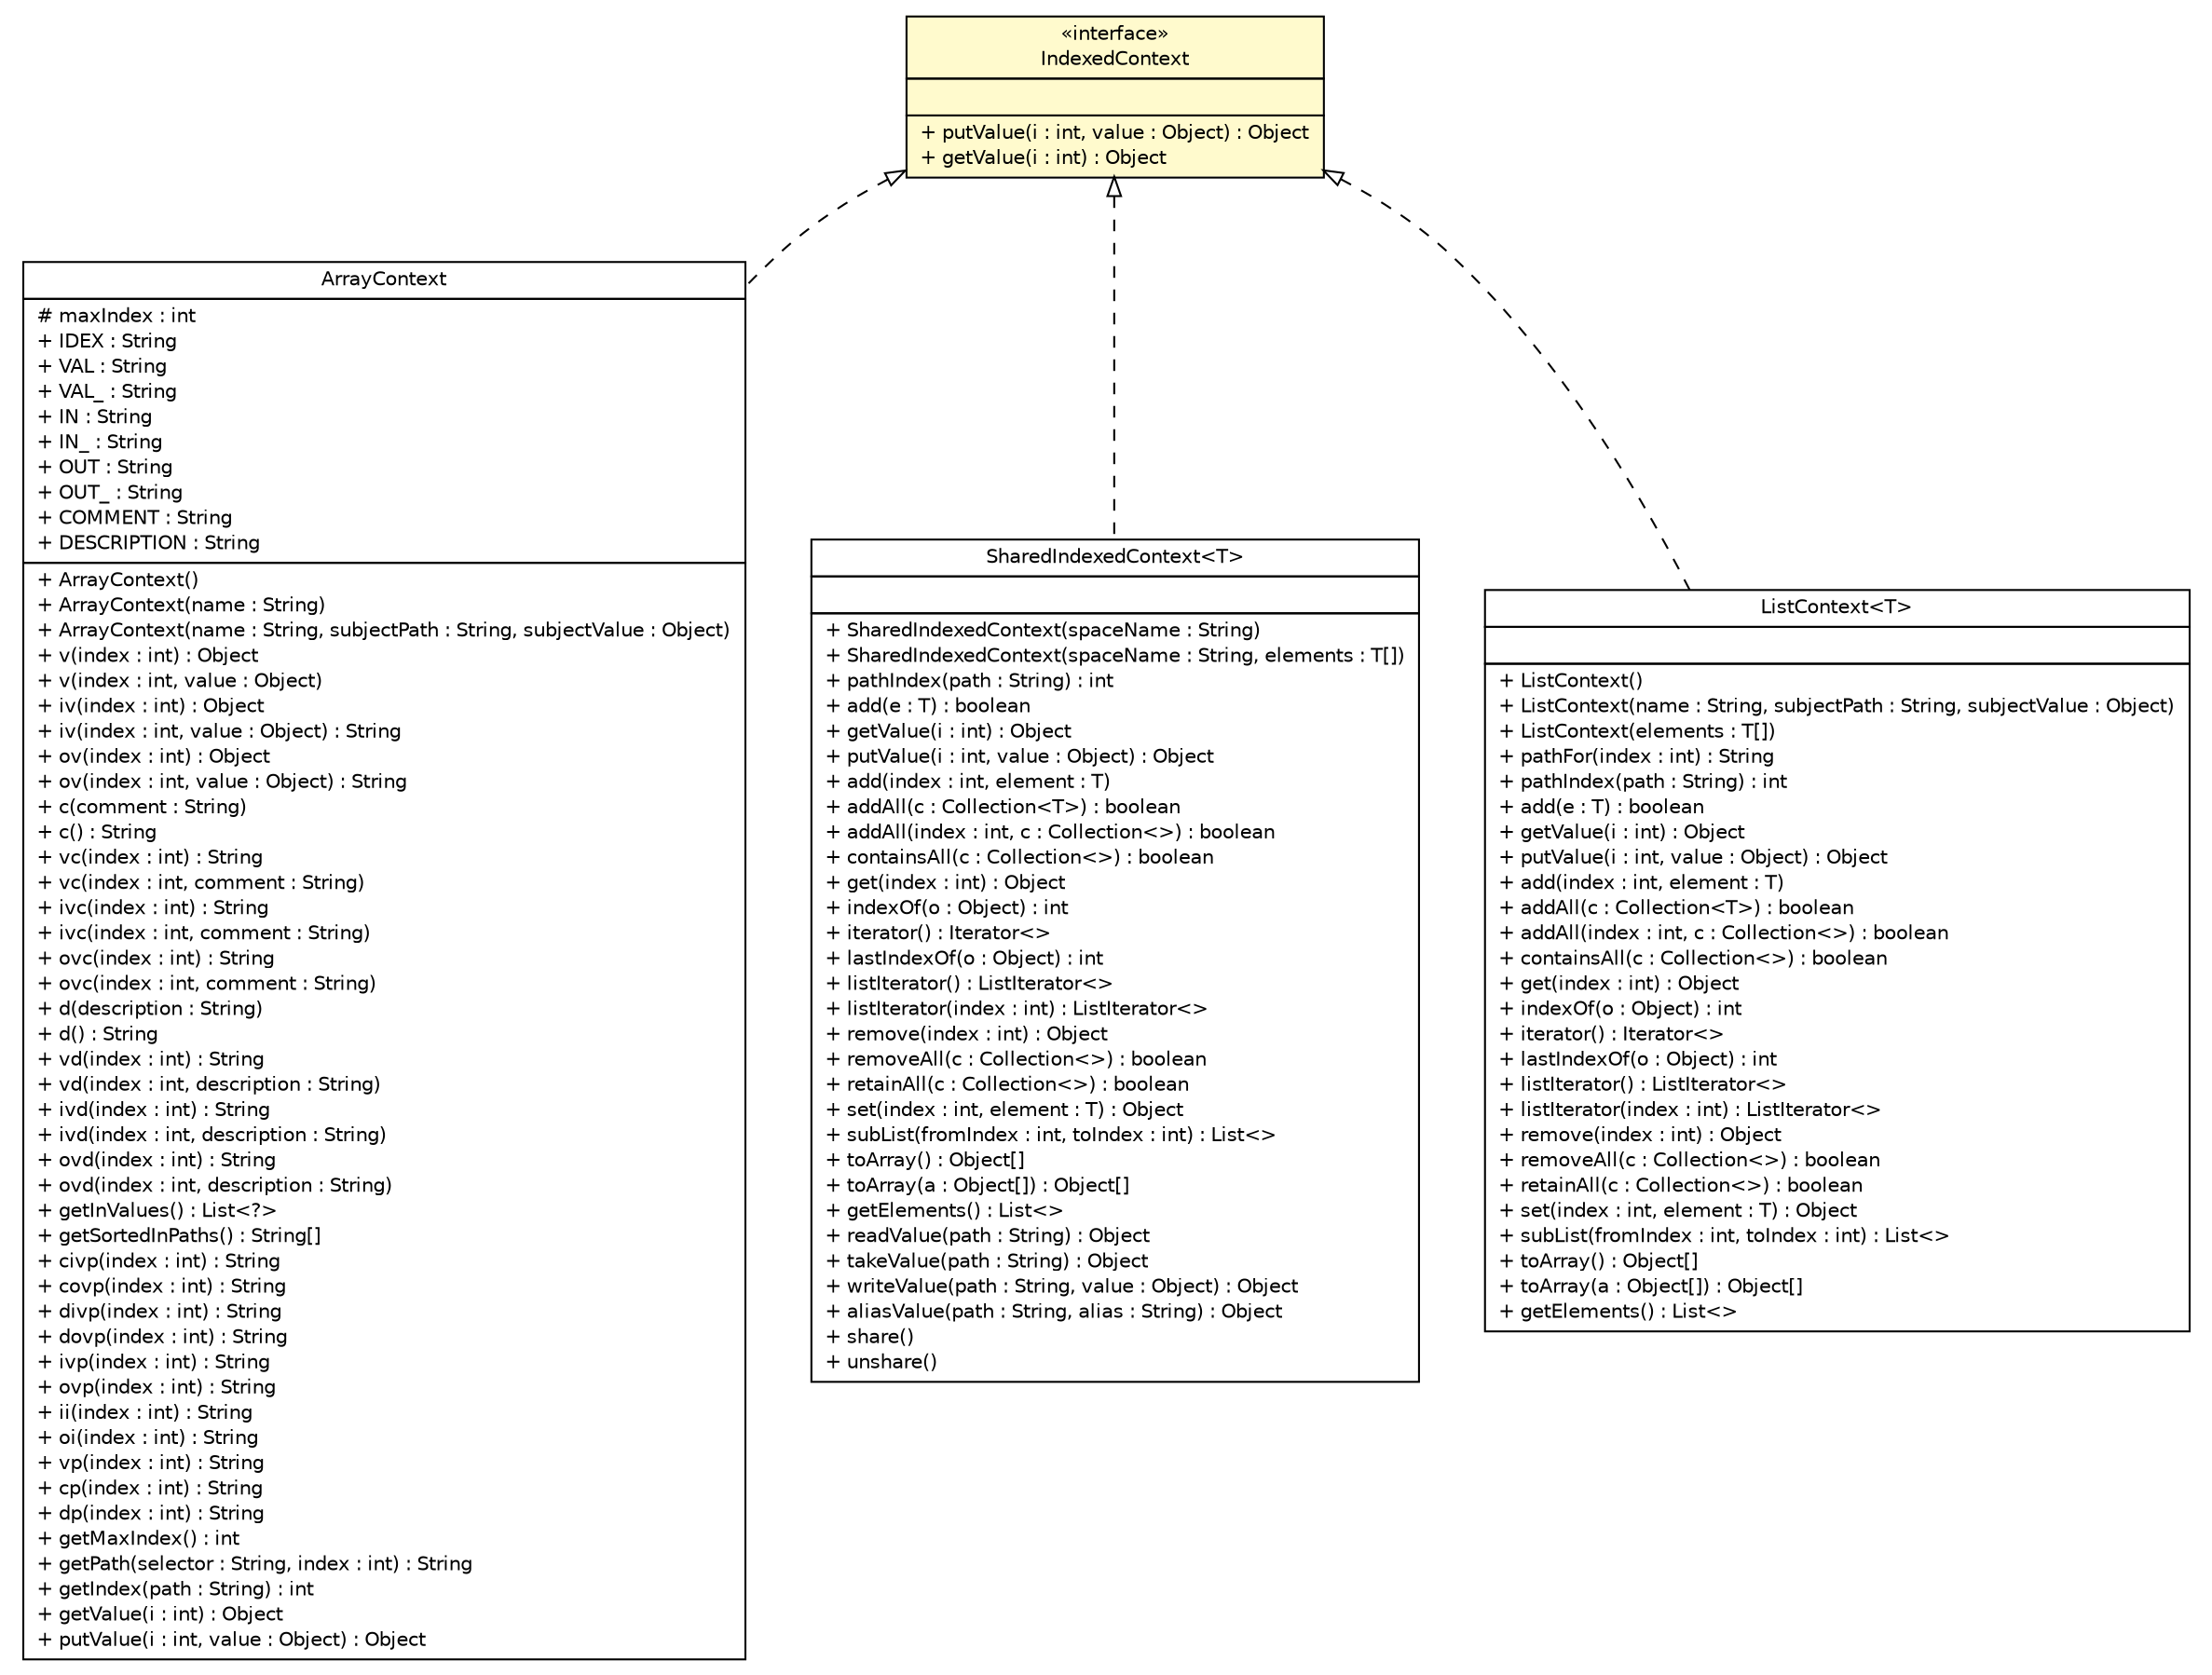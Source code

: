 #!/usr/local/bin/dot
#
# Class diagram 
# Generated by UMLGraph version R5_6 (http://www.umlgraph.org/)
#

digraph G {
	edge [fontname="Helvetica",fontsize=10,labelfontname="Helvetica",labelfontsize=10];
	node [fontname="Helvetica",fontsize=10,shape=plaintext];
	nodesep=0.25;
	ranksep=0.5;
	// sorcer.service.IndexedContext
	c278022 [label=<<table title="sorcer.service.IndexedContext" border="0" cellborder="1" cellspacing="0" cellpadding="2" port="p" bgcolor="lemonChiffon" href="./IndexedContext.html">
		<tr><td><table border="0" cellspacing="0" cellpadding="1">
<tr><td align="center" balign="center"> &#171;interface&#187; </td></tr>
<tr><td align="center" balign="center"> IndexedContext </td></tr>
		</table></td></tr>
		<tr><td><table border="0" cellspacing="0" cellpadding="1">
<tr><td align="left" balign="left">  </td></tr>
		</table></td></tr>
		<tr><td><table border="0" cellspacing="0" cellpadding="1">
<tr><td align="left" balign="left"> + putValue(i : int, value : Object) : Object </td></tr>
<tr><td align="left" balign="left"> + getValue(i : int) : Object </td></tr>
		</table></td></tr>
		</table>>, URL="./IndexedContext.html", fontname="Helvetica", fontcolor="black", fontsize=10.0];
	// sorcer.core.context.ArrayContext
	c278112 [label=<<table title="sorcer.core.context.ArrayContext" border="0" cellborder="1" cellspacing="0" cellpadding="2" port="p" href="../core/context/ArrayContext.html">
		<tr><td><table border="0" cellspacing="0" cellpadding="1">
<tr><td align="center" balign="center"> ArrayContext </td></tr>
		</table></td></tr>
		<tr><td><table border="0" cellspacing="0" cellpadding="1">
<tr><td align="left" balign="left"> # maxIndex : int </td></tr>
<tr><td align="left" balign="left"> + IDEX : String </td></tr>
<tr><td align="left" balign="left"> + VAL : String </td></tr>
<tr><td align="left" balign="left"> + VAL_ : String </td></tr>
<tr><td align="left" balign="left"> + IN : String </td></tr>
<tr><td align="left" balign="left"> + IN_ : String </td></tr>
<tr><td align="left" balign="left"> + OUT : String </td></tr>
<tr><td align="left" balign="left"> + OUT_ : String </td></tr>
<tr><td align="left" balign="left"> + COMMENT : String </td></tr>
<tr><td align="left" balign="left"> + DESCRIPTION : String </td></tr>
		</table></td></tr>
		<tr><td><table border="0" cellspacing="0" cellpadding="1">
<tr><td align="left" balign="left"> + ArrayContext() </td></tr>
<tr><td align="left" balign="left"> + ArrayContext(name : String) </td></tr>
<tr><td align="left" balign="left"> + ArrayContext(name : String, subjectPath : String, subjectValue : Object) </td></tr>
<tr><td align="left" balign="left"> + v(index : int) : Object </td></tr>
<tr><td align="left" balign="left"> + v(index : int, value : Object) </td></tr>
<tr><td align="left" balign="left"> + iv(index : int) : Object </td></tr>
<tr><td align="left" balign="left"> + iv(index : int, value : Object) : String </td></tr>
<tr><td align="left" balign="left"> + ov(index : int) : Object </td></tr>
<tr><td align="left" balign="left"> + ov(index : int, value : Object) : String </td></tr>
<tr><td align="left" balign="left"> + c(comment : String) </td></tr>
<tr><td align="left" balign="left"> + c() : String </td></tr>
<tr><td align="left" balign="left"> + vc(index : int) : String </td></tr>
<tr><td align="left" balign="left"> + vc(index : int, comment : String) </td></tr>
<tr><td align="left" balign="left"> + ivc(index : int) : String </td></tr>
<tr><td align="left" balign="left"> + ivc(index : int, comment : String) </td></tr>
<tr><td align="left" balign="left"> + ovc(index : int) : String </td></tr>
<tr><td align="left" balign="left"> + ovc(index : int, comment : String) </td></tr>
<tr><td align="left" balign="left"> + d(description : String) </td></tr>
<tr><td align="left" balign="left"> + d() : String </td></tr>
<tr><td align="left" balign="left"> + vd(index : int) : String </td></tr>
<tr><td align="left" balign="left"> + vd(index : int, description : String) </td></tr>
<tr><td align="left" balign="left"> + ivd(index : int) : String </td></tr>
<tr><td align="left" balign="left"> + ivd(index : int, description : String) </td></tr>
<tr><td align="left" balign="left"> + ovd(index : int) : String </td></tr>
<tr><td align="left" balign="left"> + ovd(index : int, description : String) </td></tr>
<tr><td align="left" balign="left"> + getInValues() : List&lt;?&gt; </td></tr>
<tr><td align="left" balign="left"> + getSortedInPaths() : String[] </td></tr>
<tr><td align="left" balign="left"> + civp(index : int) : String </td></tr>
<tr><td align="left" balign="left"> + covp(index : int) : String </td></tr>
<tr><td align="left" balign="left"> + divp(index : int) : String </td></tr>
<tr><td align="left" balign="left"> + dovp(index : int) : String </td></tr>
<tr><td align="left" balign="left"> + ivp(index : int) : String </td></tr>
<tr><td align="left" balign="left"> + ovp(index : int) : String </td></tr>
<tr><td align="left" balign="left"> + ii(index : int) : String </td></tr>
<tr><td align="left" balign="left"> + oi(index : int) : String </td></tr>
<tr><td align="left" balign="left"> + vp(index : int) : String </td></tr>
<tr><td align="left" balign="left"> + cp(index : int) : String </td></tr>
<tr><td align="left" balign="left"> + dp(index : int) : String </td></tr>
<tr><td align="left" balign="left"> + getMaxIndex() : int </td></tr>
<tr><td align="left" balign="left"> + getPath(selector : String, index : int) : String </td></tr>
<tr><td align="left" balign="left"> + getIndex(path : String) : int </td></tr>
<tr><td align="left" balign="left"> + getValue(i : int) : Object </td></tr>
<tr><td align="left" balign="left"> + putValue(i : int, value : Object) : Object </td></tr>
		</table></td></tr>
		</table>>, URL="../core/context/ArrayContext.html", fontname="Helvetica", fontcolor="black", fontsize=10.0];
	// sorcer.core.context.SharedIndexedContext<T>
	c278115 [label=<<table title="sorcer.core.context.SharedIndexedContext" border="0" cellborder="1" cellspacing="0" cellpadding="2" port="p" href="../core/context/SharedIndexedContext.html">
		<tr><td><table border="0" cellspacing="0" cellpadding="1">
<tr><td align="center" balign="center"> SharedIndexedContext&lt;T&gt; </td></tr>
		</table></td></tr>
		<tr><td><table border="0" cellspacing="0" cellpadding="1">
<tr><td align="left" balign="left">  </td></tr>
		</table></td></tr>
		<tr><td><table border="0" cellspacing="0" cellpadding="1">
<tr><td align="left" balign="left"> + SharedIndexedContext(spaceName : String) </td></tr>
<tr><td align="left" balign="left"> + SharedIndexedContext(spaceName : String, elements : T[]) </td></tr>
<tr><td align="left" balign="left"> + pathIndex(path : String) : int </td></tr>
<tr><td align="left" balign="left"> + add(e : T) : boolean </td></tr>
<tr><td align="left" balign="left"> + getValue(i : int) : Object </td></tr>
<tr><td align="left" balign="left"> + putValue(i : int, value : Object) : Object </td></tr>
<tr><td align="left" balign="left"> + add(index : int, element : T) </td></tr>
<tr><td align="left" balign="left"> + addAll(c : Collection&lt;T&gt;) : boolean </td></tr>
<tr><td align="left" balign="left"> + addAll(index : int, c : Collection&lt;&gt;) : boolean </td></tr>
<tr><td align="left" balign="left"> + containsAll(c : Collection&lt;&gt;) : boolean </td></tr>
<tr><td align="left" balign="left"> + get(index : int) : Object </td></tr>
<tr><td align="left" balign="left"> + indexOf(o : Object) : int </td></tr>
<tr><td align="left" balign="left"> + iterator() : Iterator&lt;&gt; </td></tr>
<tr><td align="left" balign="left"> + lastIndexOf(o : Object) : int </td></tr>
<tr><td align="left" balign="left"> + listIterator() : ListIterator&lt;&gt; </td></tr>
<tr><td align="left" balign="left"> + listIterator(index : int) : ListIterator&lt;&gt; </td></tr>
<tr><td align="left" balign="left"> + remove(index : int) : Object </td></tr>
<tr><td align="left" balign="left"> + removeAll(c : Collection&lt;&gt;) : boolean </td></tr>
<tr><td align="left" balign="left"> + retainAll(c : Collection&lt;&gt;) : boolean </td></tr>
<tr><td align="left" balign="left"> + set(index : int, element : T) : Object </td></tr>
<tr><td align="left" balign="left"> + subList(fromIndex : int, toIndex : int) : List&lt;&gt; </td></tr>
<tr><td align="left" balign="left"> + toArray() : Object[] </td></tr>
<tr><td align="left" balign="left"> + toArray(a : Object[]) : Object[] </td></tr>
<tr><td align="left" balign="left"> + getElements() : List&lt;&gt; </td></tr>
<tr><td align="left" balign="left"> + readValue(path : String) : Object </td></tr>
<tr><td align="left" balign="left"> + takeValue(path : String) : Object </td></tr>
<tr><td align="left" balign="left"> + writeValue(path : String, value : Object) : Object </td></tr>
<tr><td align="left" balign="left"> + aliasValue(path : String, alias : String) : Object </td></tr>
<tr><td align="left" balign="left"> + share() </td></tr>
<tr><td align="left" balign="left"> + unshare() </td></tr>
		</table></td></tr>
		</table>>, URL="../core/context/SharedIndexedContext.html", fontname="Helvetica", fontcolor="black", fontsize=10.0];
	// sorcer.core.context.ListContext<T>
	c278124 [label=<<table title="sorcer.core.context.ListContext" border="0" cellborder="1" cellspacing="0" cellpadding="2" port="p" href="../core/context/ListContext.html">
		<tr><td><table border="0" cellspacing="0" cellpadding="1">
<tr><td align="center" balign="center"> ListContext&lt;T&gt; </td></tr>
		</table></td></tr>
		<tr><td><table border="0" cellspacing="0" cellpadding="1">
<tr><td align="left" balign="left">  </td></tr>
		</table></td></tr>
		<tr><td><table border="0" cellspacing="0" cellpadding="1">
<tr><td align="left" balign="left"> + ListContext() </td></tr>
<tr><td align="left" balign="left"> + ListContext(name : String, subjectPath : String, subjectValue : Object) </td></tr>
<tr><td align="left" balign="left"> + ListContext(elements : T[]) </td></tr>
<tr><td align="left" balign="left"> + pathFor(index : int) : String </td></tr>
<tr><td align="left" balign="left"> + pathIndex(path : String) : int </td></tr>
<tr><td align="left" balign="left"> + add(e : T) : boolean </td></tr>
<tr><td align="left" balign="left"> + getValue(i : int) : Object </td></tr>
<tr><td align="left" balign="left"> + putValue(i : int, value : Object) : Object </td></tr>
<tr><td align="left" balign="left"> + add(index : int, element : T) </td></tr>
<tr><td align="left" balign="left"> + addAll(c : Collection&lt;T&gt;) : boolean </td></tr>
<tr><td align="left" balign="left"> + addAll(index : int, c : Collection&lt;&gt;) : boolean </td></tr>
<tr><td align="left" balign="left"> + containsAll(c : Collection&lt;&gt;) : boolean </td></tr>
<tr><td align="left" balign="left"> + get(index : int) : Object </td></tr>
<tr><td align="left" balign="left"> + indexOf(o : Object) : int </td></tr>
<tr><td align="left" balign="left"> + iterator() : Iterator&lt;&gt; </td></tr>
<tr><td align="left" balign="left"> + lastIndexOf(o : Object) : int </td></tr>
<tr><td align="left" balign="left"> + listIterator() : ListIterator&lt;&gt; </td></tr>
<tr><td align="left" balign="left"> + listIterator(index : int) : ListIterator&lt;&gt; </td></tr>
<tr><td align="left" balign="left"> + remove(index : int) : Object </td></tr>
<tr><td align="left" balign="left"> + removeAll(c : Collection&lt;&gt;) : boolean </td></tr>
<tr><td align="left" balign="left"> + retainAll(c : Collection&lt;&gt;) : boolean </td></tr>
<tr><td align="left" balign="left"> + set(index : int, element : T) : Object </td></tr>
<tr><td align="left" balign="left"> + subList(fromIndex : int, toIndex : int) : List&lt;&gt; </td></tr>
<tr><td align="left" balign="left"> + toArray() : Object[] </td></tr>
<tr><td align="left" balign="left"> + toArray(a : Object[]) : Object[] </td></tr>
<tr><td align="left" balign="left"> + getElements() : List&lt;&gt; </td></tr>
		</table></td></tr>
		</table>>, URL="../core/context/ListContext.html", fontname="Helvetica", fontcolor="black", fontsize=10.0];
	//sorcer.core.context.ArrayContext implements sorcer.service.IndexedContext
	c278022:p -> c278112:p [dir=back,arrowtail=empty,style=dashed];
	//sorcer.core.context.SharedIndexedContext<T> implements sorcer.service.IndexedContext
	c278022:p -> c278115:p [dir=back,arrowtail=empty,style=dashed];
	//sorcer.core.context.ListContext<T> implements sorcer.service.IndexedContext
	c278022:p -> c278124:p [dir=back,arrowtail=empty,style=dashed];
}

